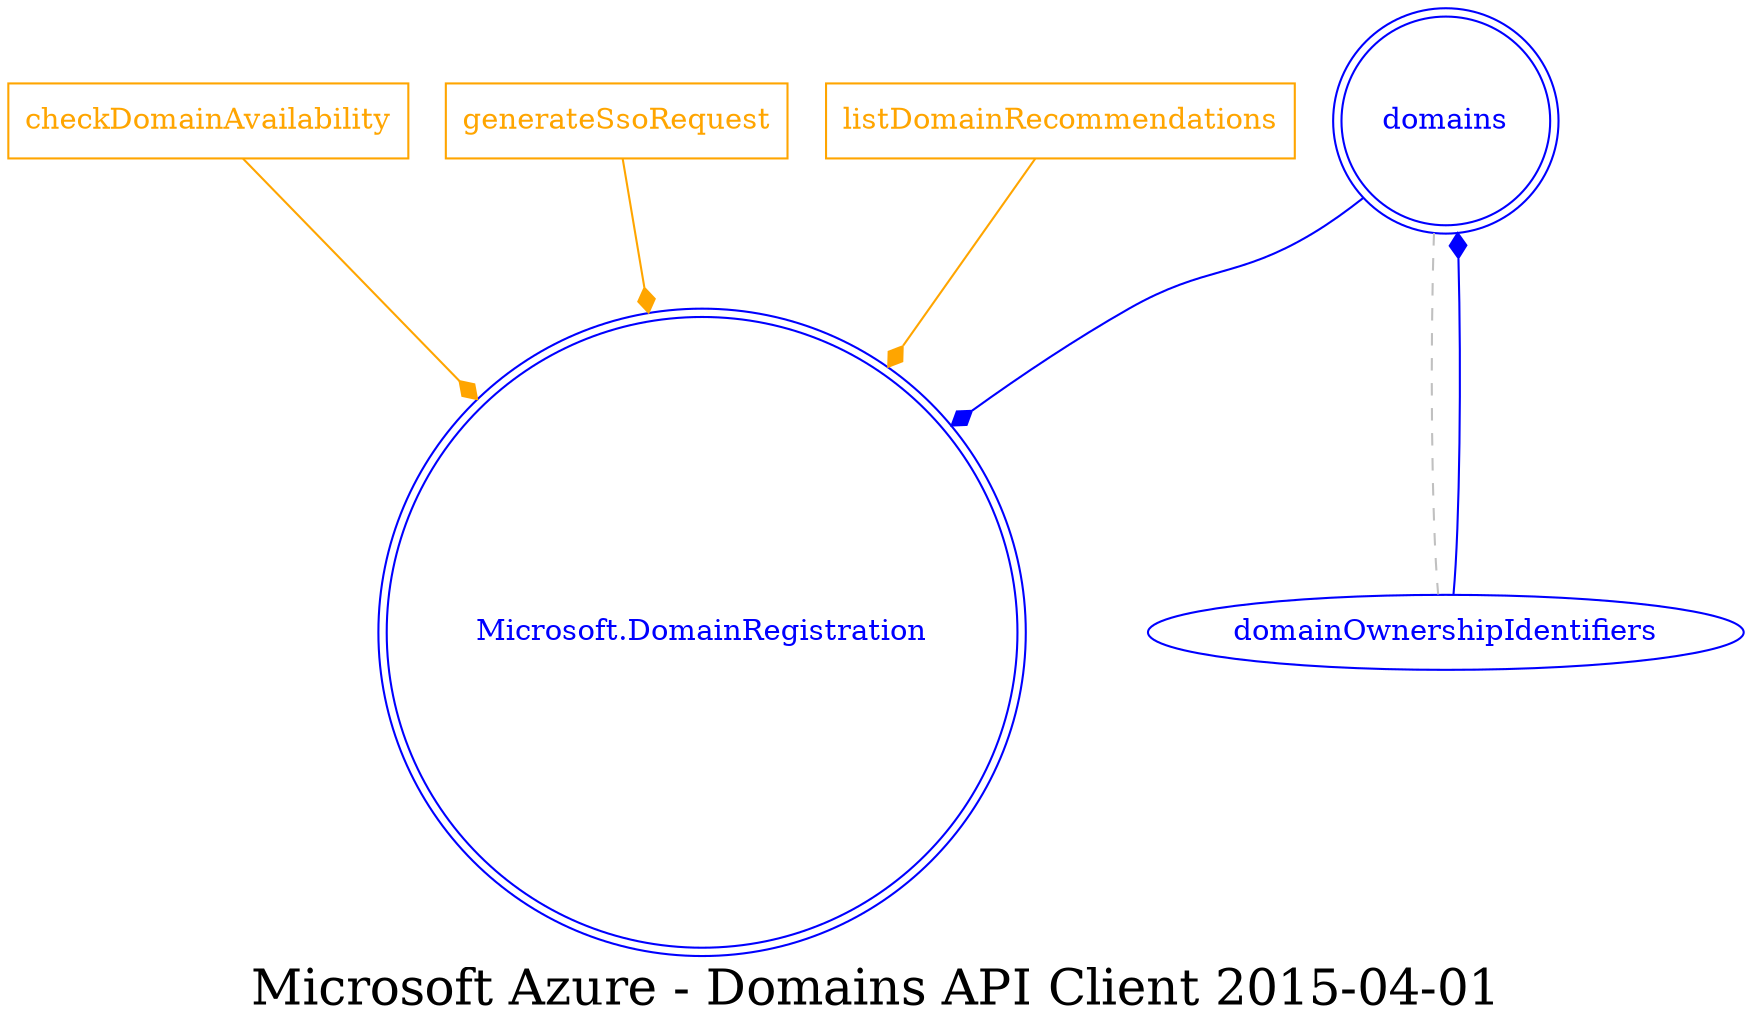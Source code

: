 digraph LexiconGraph {
graph[label="Microsoft Azure - Domains API Client 2015-04-01", fontsize=24]
splines=true
"domains" [color=blue, fontcolor=blue, shape=doublecircle]
"Microsoft.DomainRegistration" [color=blue, fontcolor=blue, shape=doublecircle]
"domainOwnershipIdentifiers" -> "domains" [color=blue, fontcolor=blue, arrowhead=diamond, arrowtail=none]
"domainOwnershipIdentifiers" [color=blue, fontcolor=blue, shape=ellipse]
"domains" -> "domainOwnershipIdentifiers" [color=grey, fontcolor=grey, arrowhead=none, arrowtail=none, style=dashed]
"domains" -> "Microsoft.DomainRegistration" [color=blue, fontcolor=blue, arrowhead=diamond, arrowtail=none]
"checkDomainAvailability" [color=orange, fontcolor=orange, shape=box]
"checkDomainAvailability" -> "Microsoft.DomainRegistration" [color=orange, fontcolor=orange, arrowhead=diamond, arrowtail=none]
"generateSsoRequest" [color=orange, fontcolor=orange, shape=box]
"generateSsoRequest" -> "Microsoft.DomainRegistration" [color=orange, fontcolor=orange, arrowhead=diamond, arrowtail=none]
"listDomainRecommendations" [color=orange, fontcolor=orange, shape=box]
"listDomainRecommendations" -> "Microsoft.DomainRegistration" [color=orange, fontcolor=orange, arrowhead=diamond, arrowtail=none]
}
